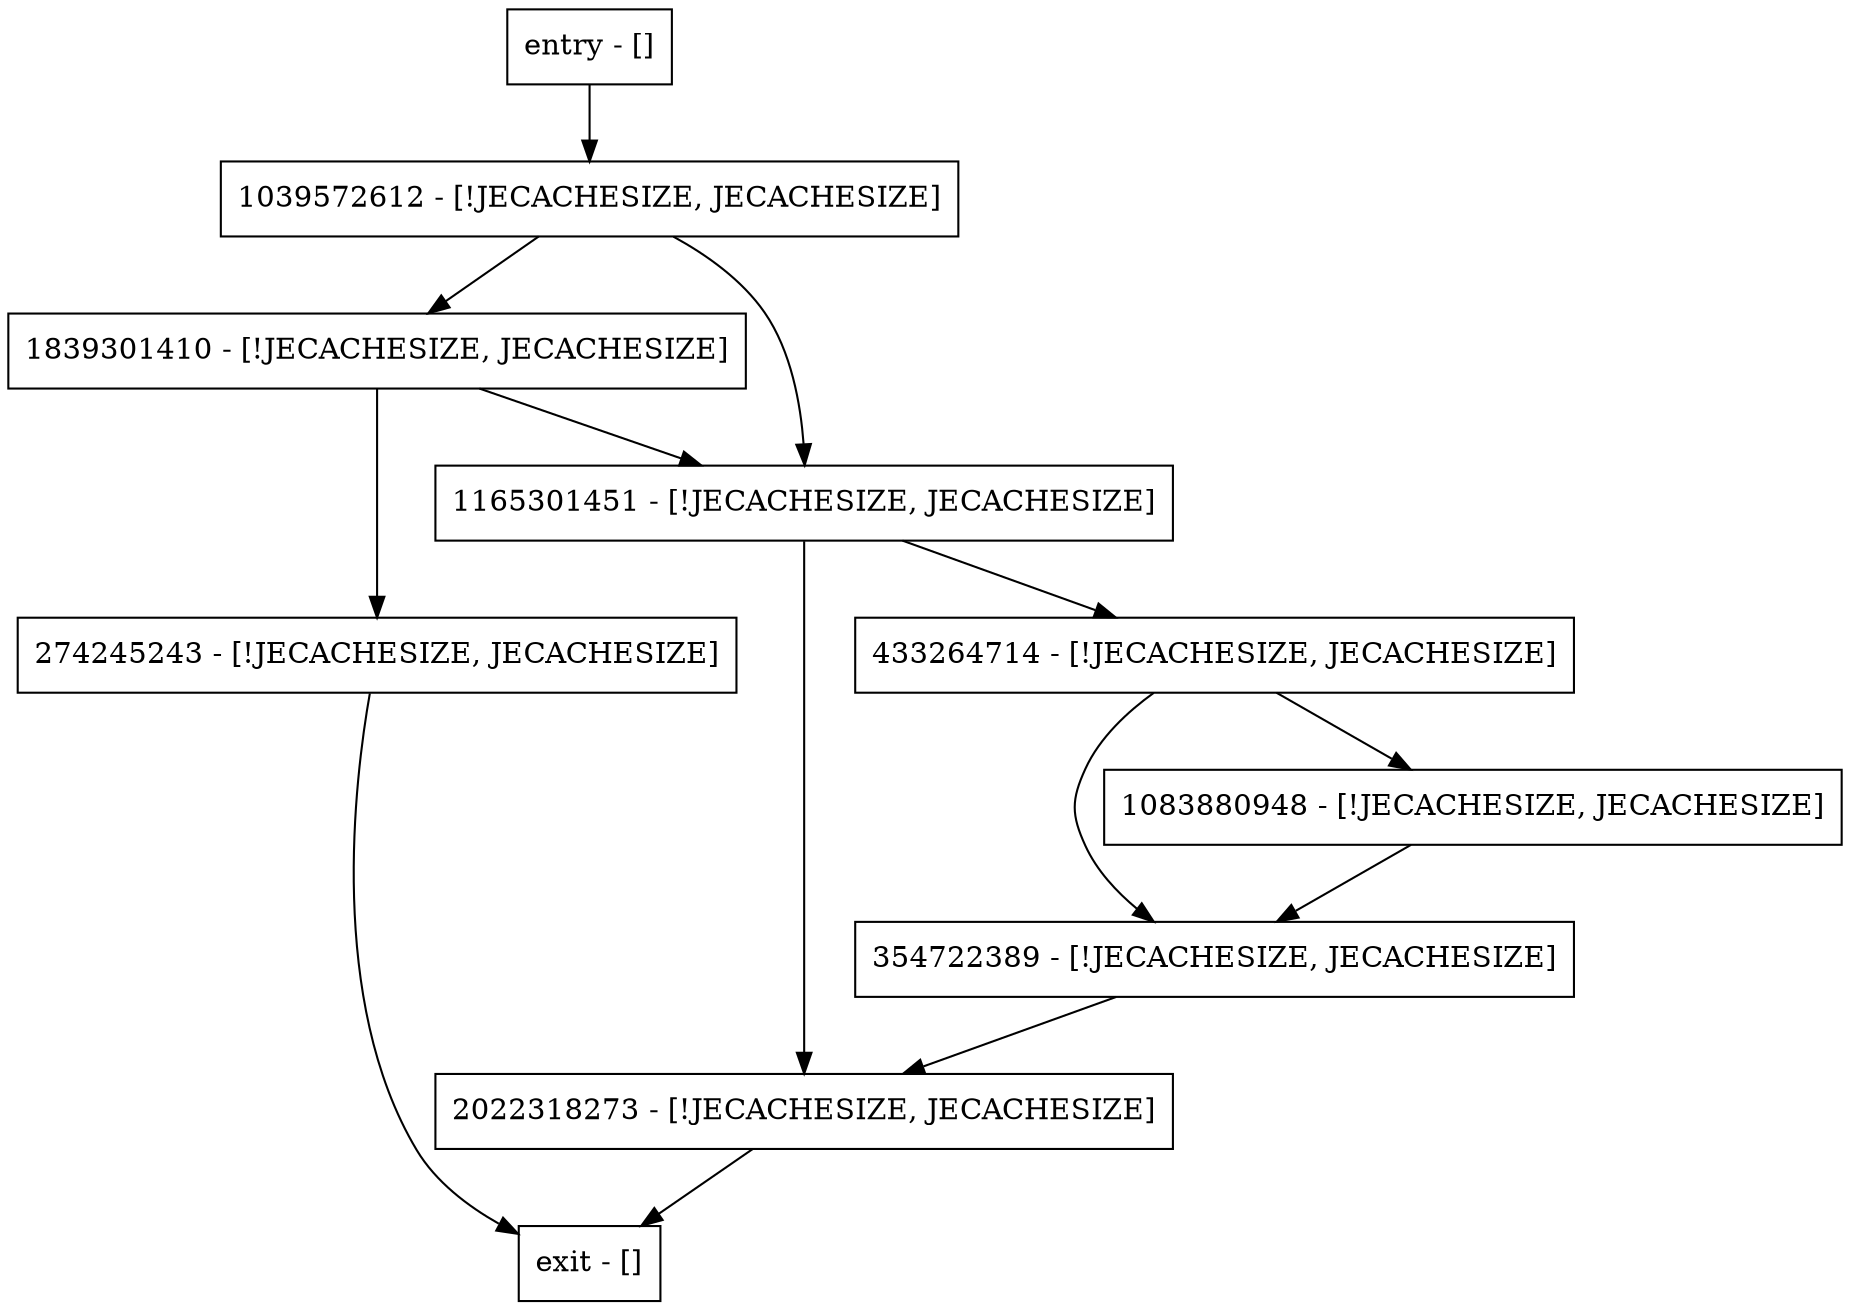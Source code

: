 digraph getOffsets {
node [shape=record];
entry [label="entry - []"];
exit [label="exit - []"];
2022318273 [label="2022318273 - [!JECACHESIZE, JECACHESIZE]"];
1839301410 [label="1839301410 - [!JECACHESIZE, JECACHESIZE]"];
274245243 [label="274245243 - [!JECACHESIZE, JECACHESIZE]"];
354722389 [label="354722389 - [!JECACHESIZE, JECACHESIZE]"];
1083880948 [label="1083880948 - [!JECACHESIZE, JECACHESIZE]"];
433264714 [label="433264714 - [!JECACHESIZE, JECACHESIZE]"];
1039572612 [label="1039572612 - [!JECACHESIZE, JECACHESIZE]"];
1165301451 [label="1165301451 - [!JECACHESIZE, JECACHESIZE]"];
entry;
exit;
entry -> 1039572612;
2022318273 -> exit;
1839301410 -> 274245243;
1839301410 -> 1165301451;
274245243 -> exit;
354722389 -> 2022318273;
1083880948 -> 354722389;
433264714 -> 354722389;
433264714 -> 1083880948;
1039572612 -> 1839301410;
1039572612 -> 1165301451;
1165301451 -> 2022318273;
1165301451 -> 433264714;
}
